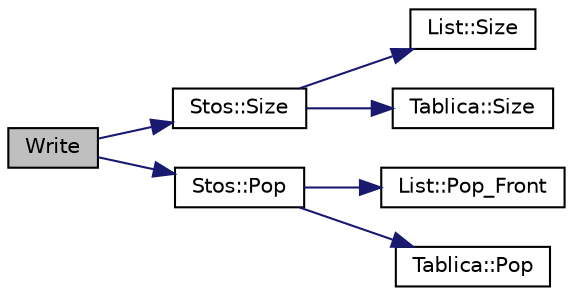 digraph "Write"
{
  edge [fontname="Helvetica",fontsize="10",labelfontname="Helvetica",labelfontsize="10"];
  node [fontname="Helvetica",fontsize="10",shape=record];
  rankdir="LR";
  Node1 [label="Write",height=0.2,width=0.4,color="black", fillcolor="grey75", style="filled" fontcolor="black"];
  Node1 -> Node2 [color="midnightblue",fontsize="10",style="solid",fontname="Helvetica"];
  Node2 [label="Stos::Size",height=0.2,width=0.4,color="black", fillcolor="white", style="filled",URL="$class_stos.html#a9861291fa460528db0dea0262bf88f69"];
  Node2 -> Node3 [color="midnightblue",fontsize="10",style="solid",fontname="Helvetica"];
  Node3 [label="List::Size",height=0.2,width=0.4,color="black", fillcolor="white", style="filled",URL="$class_list.html#a00e0054a58302c9eceb94d2ca884e6c5"];
  Node2 -> Node4 [color="midnightblue",fontsize="10",style="solid",fontname="Helvetica"];
  Node4 [label="Tablica::Size",height=0.2,width=0.4,color="black", fillcolor="white", style="filled",URL="$class_tablica.html#a8598f952095406441bfd2d20e76f175c"];
  Node1 -> Node5 [color="midnightblue",fontsize="10",style="solid",fontname="Helvetica"];
  Node5 [label="Stos::Pop",height=0.2,width=0.4,color="black", fillcolor="white", style="filled",URL="$class_stos.html#a620d6e49f74becaed97de2a911ef051c"];
  Node5 -> Node6 [color="midnightblue",fontsize="10",style="solid",fontname="Helvetica"];
  Node6 [label="List::Pop_Front",height=0.2,width=0.4,color="black", fillcolor="white", style="filled",URL="$class_list.html#a60d28fbb02bd3fc770ba0627d9345dde"];
  Node5 -> Node7 [color="midnightblue",fontsize="10",style="solid",fontname="Helvetica"];
  Node7 [label="Tablica::Pop",height=0.2,width=0.4,color="black", fillcolor="white", style="filled",URL="$class_tablica.html#a6153881ffda3f5361c2d664622a4eff4"];
}
